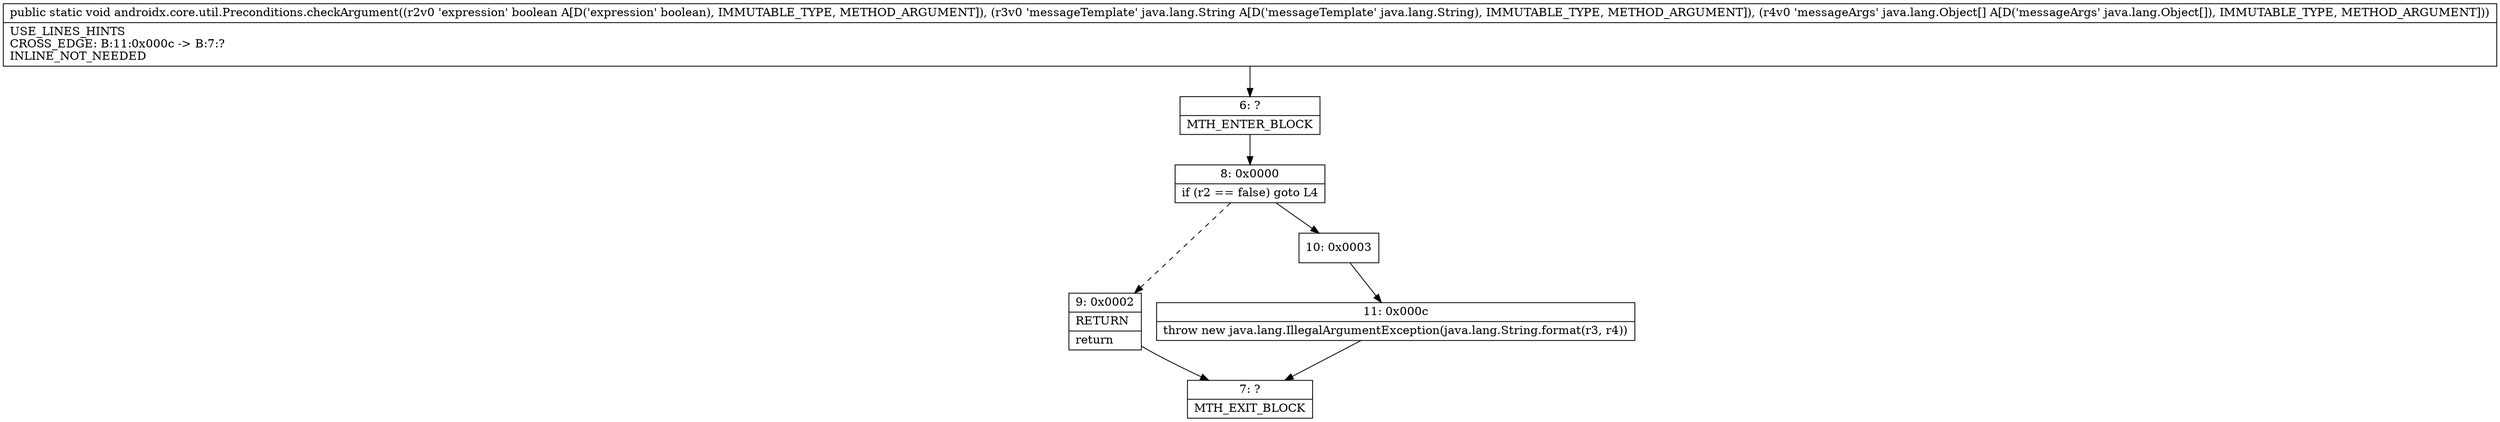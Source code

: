 digraph "CFG forandroidx.core.util.Preconditions.checkArgument(ZLjava\/lang\/String;[Ljava\/lang\/Object;)V" {
Node_6 [shape=record,label="{6\:\ ?|MTH_ENTER_BLOCK\l}"];
Node_8 [shape=record,label="{8\:\ 0x0000|if (r2 == false) goto L4\l}"];
Node_9 [shape=record,label="{9\:\ 0x0002|RETURN\l|return\l}"];
Node_7 [shape=record,label="{7\:\ ?|MTH_EXIT_BLOCK\l}"];
Node_10 [shape=record,label="{10\:\ 0x0003}"];
Node_11 [shape=record,label="{11\:\ 0x000c|throw new java.lang.IllegalArgumentException(java.lang.String.format(r3, r4))\l}"];
MethodNode[shape=record,label="{public static void androidx.core.util.Preconditions.checkArgument((r2v0 'expression' boolean A[D('expression' boolean), IMMUTABLE_TYPE, METHOD_ARGUMENT]), (r3v0 'messageTemplate' java.lang.String A[D('messageTemplate' java.lang.String), IMMUTABLE_TYPE, METHOD_ARGUMENT]), (r4v0 'messageArgs' java.lang.Object[] A[D('messageArgs' java.lang.Object[]), IMMUTABLE_TYPE, METHOD_ARGUMENT]))  | USE_LINES_HINTS\lCROSS_EDGE: B:11:0x000c \-\> B:7:?\lINLINE_NOT_NEEDED\l}"];
MethodNode -> Node_6;Node_6 -> Node_8;
Node_8 -> Node_9[style=dashed];
Node_8 -> Node_10;
Node_9 -> Node_7;
Node_10 -> Node_11;
Node_11 -> Node_7;
}

